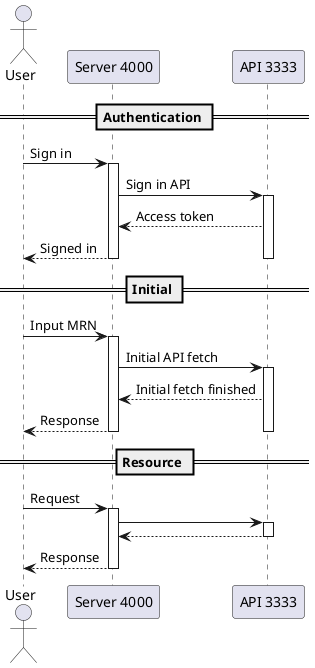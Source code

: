 @startuml sequence

actor User

== Authentication ==
User -> "Server 4000": Sign in
activate "Server 4000"
"Server 4000" -> "API 3333": Sign in API
activate "API 3333"
"Server 4000" <-- "API 3333": Access token
User <-- "Server 4000": Signed in
deactivate "API 3333"
deactivate "Server 4000"


== Initial ==

User -> "Server 4000": Input MRN
activate "Server 4000"
"Server 4000" -> "API 3333": Initial API fetch
activate "API 3333"
"Server 4000" <-- "API 3333": Initial fetch finished
User <-- "Server 4000": Response
deactivate "API 3333"
deactivate "Server 4000"

== Resource ==

User -> "Server 4000": Request
activate "Server 4000"
"Server 4000" -> "API 3333":
activate "API 3333"
"Server 4000" <-- "API 3333":
deactivate "API 3333"
User <-- "Server 4000": Response
deactivate "Server 4000"

@enduml